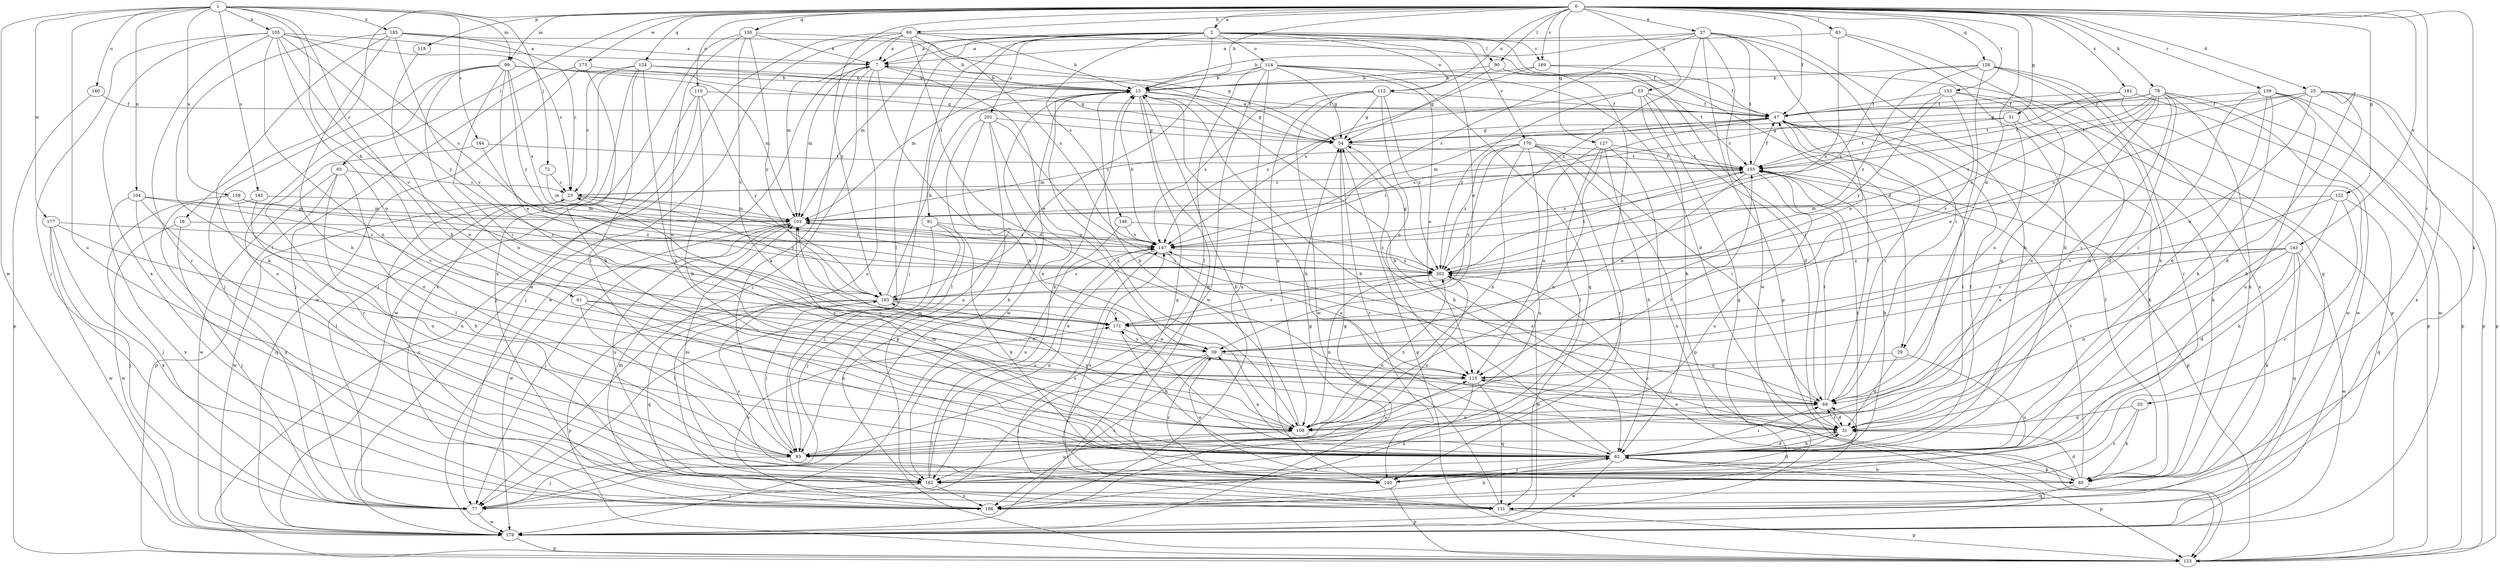strict digraph  {
0;
1;
2;
7;
15;
16;
20;
23;
25;
29;
31;
37;
39;
47;
51;
53;
54;
60;
61;
62;
63;
65;
69;
72;
77;
78;
85;
90;
91;
93;
99;
101;
104;
105;
108;
110;
112;
114;
115;
118;
122;
123;
124;
127;
128;
130;
131;
139;
140;
143;
144;
145;
146;
147;
153;
155;
159;
160;
162;
169;
170;
171;
173;
177;
178;
181;
185;
186;
193;
201;
202;
0 -> 2  [label=a];
0 -> 15  [label=b];
0 -> 16  [label=c];
0 -> 20  [label=c];
0 -> 25  [label=d];
0 -> 29  [label=d];
0 -> 37  [label=e];
0 -> 47  [label=f];
0 -> 51  [label=g];
0 -> 53  [label=g];
0 -> 60  [label=h];
0 -> 63  [label=i];
0 -> 65  [label=i];
0 -> 78  [label=k];
0 -> 85  [label=k];
0 -> 90  [label=l];
0 -> 99  [label=m];
0 -> 110  [label=o];
0 -> 112  [label=o];
0 -> 118  [label=p];
0 -> 122  [label=p];
0 -> 124  [label=q];
0 -> 127  [label=q];
0 -> 128  [label=q];
0 -> 130  [label=q];
0 -> 139  [label=r];
0 -> 143  [label=s];
0 -> 153  [label=t];
0 -> 169  [label=v];
0 -> 173  [label=w];
0 -> 181  [label=x];
0 -> 193  [label=y];
1 -> 61  [label=h];
1 -> 62  [label=h];
1 -> 72  [label=j];
1 -> 99  [label=m];
1 -> 104  [label=n];
1 -> 105  [label=n];
1 -> 144  [label=s];
1 -> 145  [label=s];
1 -> 159  [label=u];
1 -> 160  [label=u];
1 -> 162  [label=u];
1 -> 177  [label=w];
1 -> 178  [label=w];
1 -> 185  [label=x];
2 -> 7  [label=a];
2 -> 29  [label=d];
2 -> 39  [label=e];
2 -> 77  [label=j];
2 -> 90  [label=l];
2 -> 91  [label=l];
2 -> 93  [label=l];
2 -> 101  [label=m];
2 -> 112  [label=o];
2 -> 114  [label=o];
2 -> 146  [label=s];
2 -> 169  [label=v];
2 -> 170  [label=v];
2 -> 193  [label=y];
2 -> 201  [label=z];
7 -> 15  [label=b];
7 -> 39  [label=e];
7 -> 62  [label=h];
7 -> 77  [label=j];
7 -> 101  [label=m];
7 -> 162  [label=u];
7 -> 178  [label=w];
15 -> 47  [label=f];
15 -> 54  [label=g];
15 -> 62  [label=h];
15 -> 108  [label=n];
15 -> 131  [label=q];
15 -> 140  [label=r];
15 -> 178  [label=w];
16 -> 77  [label=j];
16 -> 147  [label=s];
16 -> 178  [label=w];
20 -> 31  [label=d];
20 -> 85  [label=k];
20 -> 140  [label=r];
23 -> 101  [label=m];
23 -> 178  [label=w];
23 -> 193  [label=y];
23 -> 202  [label=z];
25 -> 31  [label=d];
25 -> 39  [label=e];
25 -> 47  [label=f];
25 -> 62  [label=h];
25 -> 123  [label=p];
25 -> 155  [label=t];
25 -> 186  [label=x];
25 -> 202  [label=z];
29 -> 31  [label=d];
29 -> 115  [label=o];
29 -> 162  [label=u];
31 -> 15  [label=b];
31 -> 23  [label=c];
31 -> 62  [label=h];
31 -> 69  [label=i];
31 -> 115  [label=o];
37 -> 7  [label=a];
37 -> 15  [label=b];
37 -> 62  [label=h];
37 -> 69  [label=i];
37 -> 115  [label=o];
37 -> 123  [label=p];
37 -> 147  [label=s];
37 -> 155  [label=t];
37 -> 178  [label=w];
37 -> 202  [label=z];
39 -> 77  [label=j];
39 -> 115  [label=o];
39 -> 140  [label=r];
39 -> 171  [label=v];
39 -> 186  [label=x];
47 -> 54  [label=g];
47 -> 69  [label=i];
47 -> 85  [label=k];
47 -> 93  [label=l];
47 -> 101  [label=m];
47 -> 147  [label=s];
51 -> 54  [label=g];
51 -> 85  [label=k];
51 -> 115  [label=o];
51 -> 155  [label=t];
53 -> 31  [label=d];
53 -> 47  [label=f];
53 -> 62  [label=h];
53 -> 131  [label=q];
53 -> 147  [label=s];
53 -> 202  [label=z];
54 -> 7  [label=a];
54 -> 47  [label=f];
54 -> 62  [label=h];
54 -> 140  [label=r];
54 -> 155  [label=t];
60 -> 7  [label=a];
60 -> 15  [label=b];
60 -> 31  [label=d];
60 -> 47  [label=f];
60 -> 101  [label=m];
60 -> 123  [label=p];
60 -> 147  [label=s];
60 -> 178  [label=w];
61 -> 62  [label=h];
61 -> 93  [label=l];
61 -> 115  [label=o];
61 -> 171  [label=v];
62 -> 15  [label=b];
62 -> 31  [label=d];
62 -> 39  [label=e];
62 -> 47  [label=f];
62 -> 69  [label=i];
62 -> 85  [label=k];
62 -> 101  [label=m];
62 -> 123  [label=p];
62 -> 140  [label=r];
62 -> 155  [label=t];
62 -> 162  [label=u];
62 -> 178  [label=w];
63 -> 7  [label=a];
63 -> 62  [label=h];
63 -> 131  [label=q];
63 -> 202  [label=z];
65 -> 23  [label=c];
65 -> 93  [label=l];
65 -> 123  [label=p];
65 -> 162  [label=u];
65 -> 178  [label=w];
69 -> 31  [label=d];
69 -> 47  [label=f];
69 -> 101  [label=m];
69 -> 108  [label=n];
69 -> 147  [label=s];
69 -> 155  [label=t];
72 -> 23  [label=c];
72 -> 101  [label=m];
77 -> 15  [label=b];
77 -> 178  [label=w];
78 -> 31  [label=d];
78 -> 39  [label=e];
78 -> 47  [label=f];
78 -> 54  [label=g];
78 -> 69  [label=i];
78 -> 85  [label=k];
78 -> 108  [label=n];
78 -> 123  [label=p];
78 -> 147  [label=s];
78 -> 155  [label=t];
78 -> 178  [label=w];
78 -> 202  [label=z];
85 -> 31  [label=d];
85 -> 39  [label=e];
85 -> 47  [label=f];
85 -> 62  [label=h];
85 -> 131  [label=q];
85 -> 155  [label=t];
85 -> 193  [label=y];
85 -> 202  [label=z];
90 -> 15  [label=b];
90 -> 69  [label=i];
90 -> 93  [label=l];
90 -> 147  [label=s];
91 -> 77  [label=j];
91 -> 85  [label=k];
91 -> 93  [label=l];
91 -> 147  [label=s];
93 -> 7  [label=a];
93 -> 77  [label=j];
93 -> 115  [label=o];
93 -> 202  [label=z];
99 -> 15  [label=b];
99 -> 39  [label=e];
99 -> 54  [label=g];
99 -> 69  [label=i];
99 -> 77  [label=j];
99 -> 101  [label=m];
99 -> 108  [label=n];
99 -> 147  [label=s];
99 -> 162  [label=u];
99 -> 202  [label=z];
101 -> 77  [label=j];
101 -> 147  [label=s];
101 -> 155  [label=t];
101 -> 162  [label=u];
101 -> 178  [label=w];
104 -> 93  [label=l];
104 -> 101  [label=m];
104 -> 131  [label=q];
104 -> 171  [label=v];
104 -> 186  [label=x];
105 -> 7  [label=a];
105 -> 23  [label=c];
105 -> 77  [label=j];
105 -> 108  [label=n];
105 -> 115  [label=o];
105 -> 140  [label=r];
105 -> 147  [label=s];
105 -> 171  [label=v];
105 -> 186  [label=x];
105 -> 193  [label=y];
108 -> 15  [label=b];
108 -> 93  [label=l];
108 -> 155  [label=t];
108 -> 162  [label=u];
108 -> 193  [label=y];
108 -> 202  [label=z];
110 -> 47  [label=f];
110 -> 62  [label=h];
110 -> 77  [label=j];
110 -> 178  [label=w];
110 -> 193  [label=y];
112 -> 47  [label=f];
112 -> 54  [label=g];
112 -> 108  [label=n];
112 -> 115  [label=o];
112 -> 147  [label=s];
112 -> 178  [label=w];
112 -> 202  [label=z];
114 -> 15  [label=b];
114 -> 31  [label=d];
114 -> 54  [label=g];
114 -> 93  [label=l];
114 -> 101  [label=m];
114 -> 115  [label=o];
114 -> 131  [label=q];
114 -> 155  [label=t];
114 -> 178  [label=w];
114 -> 186  [label=x];
115 -> 69  [label=i];
115 -> 131  [label=q];
115 -> 186  [label=x];
118 -> 108  [label=n];
122 -> 62  [label=h];
122 -> 101  [label=m];
122 -> 131  [label=q];
122 -> 140  [label=r];
122 -> 171  [label=v];
123 -> 54  [label=g];
124 -> 15  [label=b];
124 -> 23  [label=c];
124 -> 54  [label=g];
124 -> 62  [label=h];
124 -> 77  [label=j];
124 -> 93  [label=l];
124 -> 186  [label=x];
127 -> 62  [label=h];
127 -> 93  [label=l];
127 -> 108  [label=n];
127 -> 115  [label=o];
127 -> 155  [label=t];
127 -> 186  [label=x];
128 -> 15  [label=b];
128 -> 62  [label=h];
128 -> 69  [label=i];
128 -> 140  [label=r];
128 -> 147  [label=s];
128 -> 186  [label=x];
128 -> 202  [label=z];
130 -> 7  [label=a];
130 -> 54  [label=g];
130 -> 108  [label=n];
130 -> 171  [label=v];
130 -> 186  [label=x];
130 -> 193  [label=y];
131 -> 23  [label=c];
131 -> 54  [label=g];
131 -> 101  [label=m];
131 -> 123  [label=p];
131 -> 147  [label=s];
139 -> 31  [label=d];
139 -> 47  [label=f];
139 -> 62  [label=h];
139 -> 69  [label=i];
139 -> 123  [label=p];
139 -> 162  [label=u];
139 -> 178  [label=w];
140 -> 15  [label=b];
140 -> 31  [label=d];
140 -> 69  [label=i];
140 -> 101  [label=m];
140 -> 123  [label=p];
140 -> 147  [label=s];
143 -> 31  [label=d];
143 -> 39  [label=e];
143 -> 85  [label=k];
143 -> 108  [label=n];
143 -> 131  [label=q];
143 -> 171  [label=v];
143 -> 178  [label=w];
143 -> 202  [label=z];
144 -> 140  [label=r];
144 -> 155  [label=t];
144 -> 202  [label=z];
145 -> 62  [label=h];
145 -> 101  [label=m];
145 -> 186  [label=x];
146 -> 147  [label=s];
146 -> 162  [label=u];
146 -> 202  [label=z];
147 -> 15  [label=b];
147 -> 115  [label=o];
147 -> 162  [label=u];
147 -> 202  [label=z];
153 -> 23  [label=c];
153 -> 31  [label=d];
153 -> 47  [label=f];
153 -> 108  [label=n];
153 -> 171  [label=v];
153 -> 193  [label=y];
155 -> 23  [label=c];
155 -> 39  [label=e];
155 -> 47  [label=f];
155 -> 62  [label=h];
155 -> 123  [label=p];
155 -> 147  [label=s];
155 -> 162  [label=u];
159 -> 77  [label=j];
159 -> 101  [label=m];
159 -> 115  [label=o];
159 -> 202  [label=z];
160 -> 47  [label=f];
160 -> 123  [label=p];
162 -> 15  [label=b];
162 -> 77  [label=j];
162 -> 147  [label=s];
162 -> 186  [label=x];
169 -> 15  [label=b];
169 -> 47  [label=f];
169 -> 54  [label=g];
169 -> 123  [label=p];
170 -> 69  [label=i];
170 -> 101  [label=m];
170 -> 108  [label=n];
170 -> 123  [label=p];
170 -> 140  [label=r];
170 -> 155  [label=t];
170 -> 162  [label=u];
170 -> 171  [label=v];
170 -> 202  [label=z];
171 -> 39  [label=e];
171 -> 62  [label=h];
173 -> 15  [label=b];
173 -> 62  [label=h];
173 -> 77  [label=j];
173 -> 178  [label=w];
177 -> 77  [label=j];
177 -> 108  [label=n];
177 -> 147  [label=s];
177 -> 178  [label=w];
177 -> 186  [label=x];
178 -> 123  [label=p];
181 -> 47  [label=f];
181 -> 123  [label=p];
181 -> 155  [label=t];
181 -> 178  [label=w];
185 -> 7  [label=a];
185 -> 15  [label=b];
185 -> 23  [label=c];
185 -> 62  [label=h];
185 -> 85  [label=k];
185 -> 93  [label=l];
185 -> 171  [label=v];
186 -> 54  [label=g];
186 -> 62  [label=h];
186 -> 171  [label=v];
193 -> 15  [label=b];
193 -> 39  [label=e];
193 -> 93  [label=l];
193 -> 123  [label=p];
193 -> 131  [label=q];
193 -> 147  [label=s];
193 -> 171  [label=v];
201 -> 54  [label=g];
201 -> 69  [label=i];
201 -> 93  [label=l];
201 -> 108  [label=n];
201 -> 123  [label=p];
201 -> 162  [label=u];
202 -> 54  [label=g];
202 -> 101  [label=m];
202 -> 108  [label=n];
202 -> 155  [label=t];
202 -> 171  [label=v];
202 -> 178  [label=w];
202 -> 193  [label=y];
}
